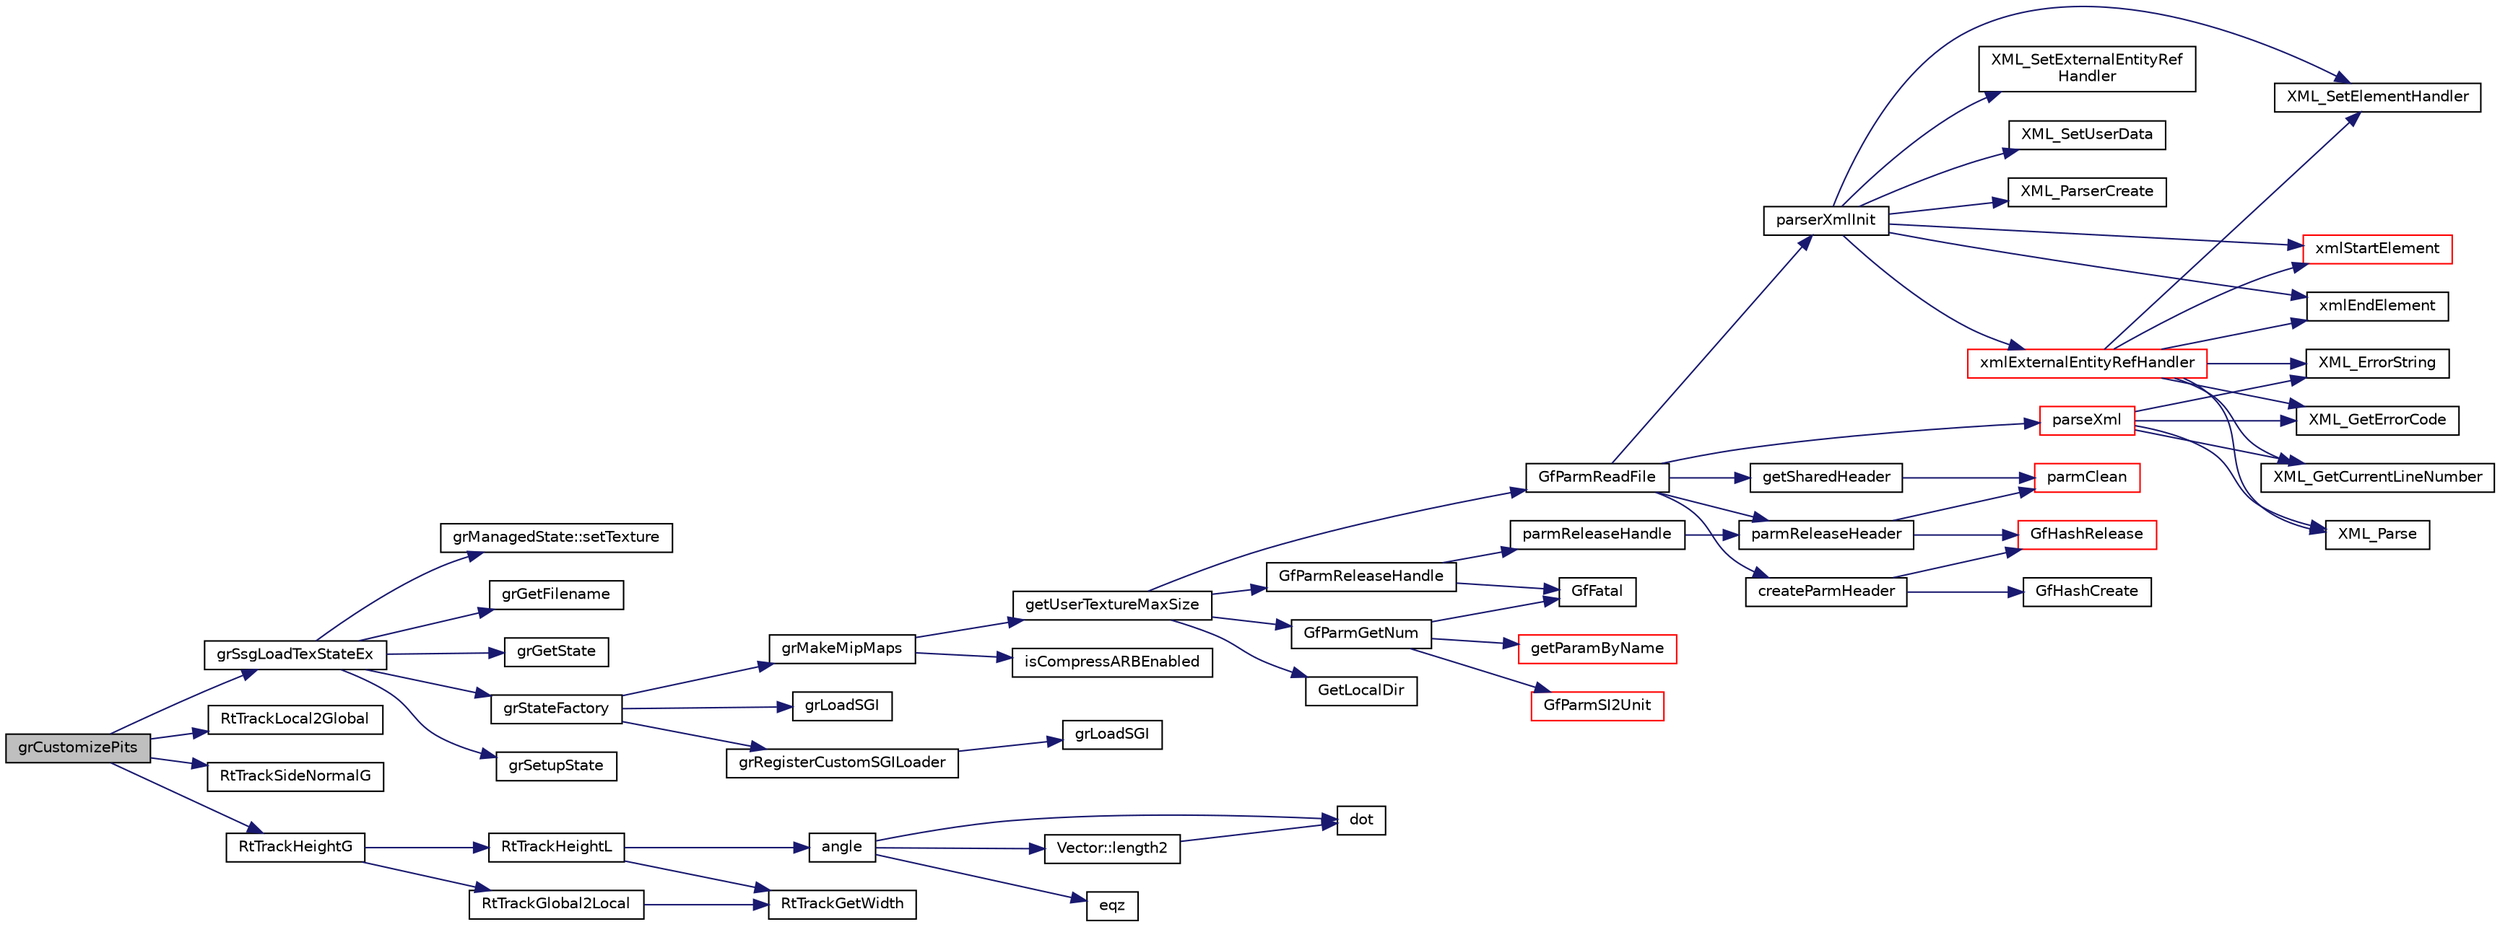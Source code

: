 digraph "grCustomizePits"
{
  edge [fontname="Helvetica",fontsize="10",labelfontname="Helvetica",labelfontsize="10"];
  node [fontname="Helvetica",fontsize="10",shape=record];
  rankdir="LR";
  Node1 [label="grCustomizePits",height=0.2,width=0.4,color="black", fillcolor="grey75", style="filled", fontcolor="black"];
  Node1 -> Node2 [color="midnightblue",fontsize="10",style="solid",fontname="Helvetica"];
  Node2 [label="grSsgLoadTexStateEx",height=0.2,width=0.4,color="black", fillcolor="white", style="filled",URL="$grutil_8cpp.html#a2b70085eccd086c21546539d2e86dcab"];
  Node2 -> Node3 [color="midnightblue",fontsize="10",style="solid",fontname="Helvetica"];
  Node3 [label="grGetFilename",height=0.2,width=0.4,color="black", fillcolor="white", style="filled",URL="$grutil_8cpp.html#a933edc8387a8d3f07a9564c560a09e66"];
  Node2 -> Node4 [color="midnightblue",fontsize="10",style="solid",fontname="Helvetica"];
  Node4 [label="grGetState",height=0.2,width=0.4,color="black", fillcolor="white", style="filled",URL="$grutil_8cpp.html#acfdded621810aabc579262a8ed0faae3"];
  Node2 -> Node5 [color="midnightblue",fontsize="10",style="solid",fontname="Helvetica"];
  Node5 [label="grStateFactory",height=0.2,width=0.4,color="black", fillcolor="white", style="filled",URL="$grtexture_8h.html#a9c5601ad5177d2e8c4833a106404afd3"];
  Node5 -> Node6 [color="midnightblue",fontsize="10",style="solid",fontname="Helvetica"];
  Node6 [label="grMakeMipMaps",height=0.2,width=0.4,color="black", fillcolor="white", style="filled",URL="$grtexture_8h.html#a13ad2b002438dbafa6e83e5048f82bdc"];
  Node6 -> Node7 [color="midnightblue",fontsize="10",style="solid",fontname="Helvetica"];
  Node7 [label="isCompressARBEnabled",height=0.2,width=0.4,color="black", fillcolor="white", style="filled",URL="$glfeatures_8cpp.html#a01adbc3ddd516da49db9d890bc136a2d"];
  Node6 -> Node8 [color="midnightblue",fontsize="10",style="solid",fontname="Helvetica"];
  Node8 [label="getUserTextureMaxSize",height=0.2,width=0.4,color="black", fillcolor="white", style="filled",URL="$glfeatures_8cpp.html#a1754b7860b315a478389454777f351f7"];
  Node8 -> Node9 [color="midnightblue",fontsize="10",style="solid",fontname="Helvetica"];
  Node9 [label="GetLocalDir",height=0.2,width=0.4,color="black", fillcolor="white", style="filled",URL="$tgf_8cpp.html#ae34eae3991aacabaf9c64025449d8c87"];
  Node8 -> Node10 [color="midnightblue",fontsize="10",style="solid",fontname="Helvetica"];
  Node10 [label="GfParmReadFile",height=0.2,width=0.4,color="black", fillcolor="white", style="filled",URL="$group__paramsfile.html#ga86fccfc1b5f8abf4ef6546896abd1e4f",tooltip="Read parameter set from file and return handle to parameter set. "];
  Node10 -> Node11 [color="midnightblue",fontsize="10",style="solid",fontname="Helvetica"];
  Node11 [label="getSharedHeader",height=0.2,width=0.4,color="black", fillcolor="white", style="filled",URL="$group__paramshelper.html#ga5935841c26ba851b585d1b06a06b04f9",tooltip="Helper function for looking up parameter sets in the cache. "];
  Node11 -> Node12 [color="midnightblue",fontsize="10",style="solid",fontname="Helvetica"];
  Node12 [label="parmClean",height=0.2,width=0.4,color="red", fillcolor="white", style="filled",URL="$group__paramshelper.html#gaac5f3f388c857d021c431414dc192346",tooltip="Helper function to release the parameter set content. "];
  Node10 -> Node13 [color="midnightblue",fontsize="10",style="solid",fontname="Helvetica"];
  Node13 [label="createParmHeader",height=0.2,width=0.4,color="black", fillcolor="white", style="filled",URL="$group__paramshelper.html#ga51eeeb22e31263d97660ac17f4523059",tooltip="Helper function to create header for parameter set handle. "];
  Node13 -> Node14 [color="midnightblue",fontsize="10",style="solid",fontname="Helvetica"];
  Node14 [label="GfHashCreate",height=0.2,width=0.4,color="black", fillcolor="white", style="filled",URL="$group__hash.html#ga2f9ae7e2ca54b135a6fed903b26a51c3",tooltip="Create a new hash table. "];
  Node13 -> Node15 [color="midnightblue",fontsize="10",style="solid",fontname="Helvetica"];
  Node15 [label="GfHashRelease",height=0.2,width=0.4,color="red", fillcolor="white", style="filled",URL="$group__hash.html#ga7a1013beb031af3ded1251fb41ba0ae2",tooltip="Release a hash table. "];
  Node10 -> Node16 [color="midnightblue",fontsize="10",style="solid",fontname="Helvetica"];
  Node16 [label="parserXmlInit",height=0.2,width=0.4,color="black", fillcolor="white", style="filled",URL="$group__paramshelper.html#gac858836123c9b216a1ac07054f1c622e",tooltip="Helper function to set up XML parser in parmHandle. "];
  Node16 -> Node17 [color="midnightblue",fontsize="10",style="solid",fontname="Helvetica"];
  Node17 [label="XML_ParserCreate",height=0.2,width=0.4,color="black", fillcolor="white", style="filled",URL="$xmlparse_8h.html#ade0dde4b0e968d0ca6276f44576e13f7"];
  Node16 -> Node18 [color="midnightblue",fontsize="10",style="solid",fontname="Helvetica"];
  Node18 [label="XML_SetElementHandler",height=0.2,width=0.4,color="black", fillcolor="white", style="filled",URL="$xmlparse_8h.html#a8196f30d3a7d9af1d4ef6d19393670ce"];
  Node16 -> Node19 [color="midnightblue",fontsize="10",style="solid",fontname="Helvetica"];
  Node19 [label="xmlStartElement",height=0.2,width=0.4,color="red", fillcolor="white", style="filled",URL="$group__paramshelper.html#ga45d22a41d2ebfe64d6d62222ce1f799c",tooltip="Helper function to process opening XML elements. "];
  Node16 -> Node20 [color="midnightblue",fontsize="10",style="solid",fontname="Helvetica"];
  Node20 [label="xmlEndElement",height=0.2,width=0.4,color="black", fillcolor="white", style="filled",URL="$group__paramshelper.html#ga48f0e93d727aea78b8dadfb8e859c26d",tooltip="Helper function to process closing XML elements. "];
  Node16 -> Node21 [color="midnightblue",fontsize="10",style="solid",fontname="Helvetica"];
  Node21 [label="XML_SetExternalEntityRef\lHandler",height=0.2,width=0.4,color="black", fillcolor="white", style="filled",URL="$xmlparse_8h.html#a4be35852fe0a42e2f46e990a49b12905"];
  Node16 -> Node22 [color="midnightblue",fontsize="10",style="solid",fontname="Helvetica"];
  Node22 [label="xmlExternalEntityRefHandler",height=0.2,width=0.4,color="red", fillcolor="white", style="filled",URL="$group__paramshelper.html#gab2e26dde18900c30b28d2476878ecdc2",tooltip="Helper function to handle external XML entities (XML referencing over multiple files/URI&#39;s). "];
  Node22 -> Node18 [color="midnightblue",fontsize="10",style="solid",fontname="Helvetica"];
  Node22 -> Node19 [color="midnightblue",fontsize="10",style="solid",fontname="Helvetica"];
  Node22 -> Node20 [color="midnightblue",fontsize="10",style="solid",fontname="Helvetica"];
  Node22 -> Node23 [color="midnightblue",fontsize="10",style="solid",fontname="Helvetica"];
  Node23 [label="XML_Parse",height=0.2,width=0.4,color="black", fillcolor="white", style="filled",URL="$xmlparse_8h.html#aa06dad15892c63db00b52076959824ab"];
  Node22 -> Node24 [color="midnightblue",fontsize="10",style="solid",fontname="Helvetica"];
  Node24 [label="XML_ErrorString",height=0.2,width=0.4,color="black", fillcolor="white", style="filled",URL="$xmlparse_8h.html#ad5096213a0c5e65394c9cce5c378edbe"];
  Node22 -> Node25 [color="midnightblue",fontsize="10",style="solid",fontname="Helvetica"];
  Node25 [label="XML_GetErrorCode",height=0.2,width=0.4,color="black", fillcolor="white", style="filled",URL="$xmlparse_8h.html#a52353f6b74112285d2480e5396de1909"];
  Node22 -> Node26 [color="midnightblue",fontsize="10",style="solid",fontname="Helvetica"];
  Node26 [label="XML_GetCurrentLineNumber",height=0.2,width=0.4,color="black", fillcolor="white", style="filled",URL="$xmlparse_8h.html#af83853fd6e66f9e3da11533240c4225f"];
  Node16 -> Node27 [color="midnightblue",fontsize="10",style="solid",fontname="Helvetica"];
  Node27 [label="XML_SetUserData",height=0.2,width=0.4,color="black", fillcolor="white", style="filled",URL="$xmlparse_8h.html#aa5537176d35f3a2a96f9a56886ea1752"];
  Node10 -> Node28 [color="midnightblue",fontsize="10",style="solid",fontname="Helvetica"];
  Node28 [label="parseXml",height=0.2,width=0.4,color="red", fillcolor="white", style="filled",URL="$group__paramshelper.html#gaf8e1884873dd5449e8fedab60c19e46a",tooltip="Helper function to parse one line of XML. "];
  Node28 -> Node23 [color="midnightblue",fontsize="10",style="solid",fontname="Helvetica"];
  Node28 -> Node24 [color="midnightblue",fontsize="10",style="solid",fontname="Helvetica"];
  Node28 -> Node25 [color="midnightblue",fontsize="10",style="solid",fontname="Helvetica"];
  Node28 -> Node26 [color="midnightblue",fontsize="10",style="solid",fontname="Helvetica"];
  Node10 -> Node29 [color="midnightblue",fontsize="10",style="solid",fontname="Helvetica"];
  Node29 [label="parmReleaseHeader",height=0.2,width=0.4,color="black", fillcolor="white", style="filled",URL="$group__paramshelper.html#ga240416a305e2986d5fe269ae7ecc92df",tooltip="Helper function to release the parameter set if the reference counter is 0. "];
  Node29 -> Node12 [color="midnightblue",fontsize="10",style="solid",fontname="Helvetica"];
  Node29 -> Node15 [color="midnightblue",fontsize="10",style="solid",fontname="Helvetica"];
  Node8 -> Node30 [color="midnightblue",fontsize="10",style="solid",fontname="Helvetica"];
  Node30 [label="GfParmGetNum",height=0.2,width=0.4,color="black", fillcolor="white", style="filled",URL="$group__paramsdata.html#ga57d6d6694c94482128c7b7bd6bf0a2e8",tooltip="Get a numerical parameter from the parameter set handle. "];
  Node30 -> Node31 [color="midnightblue",fontsize="10",style="solid",fontname="Helvetica"];
  Node31 [label="GfFatal",height=0.2,width=0.4,color="black", fillcolor="white", style="filled",URL="$tgf_8h.html#a927c58e55400ef72e0e54548b26f973d"];
  Node30 -> Node32 [color="midnightblue",fontsize="10",style="solid",fontname="Helvetica"];
  Node32 [label="getParamByName",height=0.2,width=0.4,color="red", fillcolor="white", style="filled",URL="$group__paramshelper.html#gad76ca407ee6b618e69f80c80aa319d63",tooltip="Helper function to get (or create) a parameter by name. "];
  Node30 -> Node33 [color="midnightblue",fontsize="10",style="solid",fontname="Helvetica"];
  Node33 [label="GfParmSI2Unit",height=0.2,width=0.4,color="red", fillcolor="white", style="filled",URL="$group__paramsdata.html#gab24de0cda7e3f9a5ea42be6dd7592a38",tooltip="Convert a value from SI to given unit. "];
  Node8 -> Node34 [color="midnightblue",fontsize="10",style="solid",fontname="Helvetica"];
  Node34 [label="GfParmReleaseHandle",height=0.2,width=0.4,color="black", fillcolor="white", style="filled",URL="$group__paramsfile.html#ga1a1597d2697db41bcb9fdb64a6569761",tooltip="Release given parameter set handle parmHandle. "];
  Node34 -> Node31 [color="midnightblue",fontsize="10",style="solid",fontname="Helvetica"];
  Node34 -> Node35 [color="midnightblue",fontsize="10",style="solid",fontname="Helvetica"];
  Node35 [label="parmReleaseHandle",height=0.2,width=0.4,color="black", fillcolor="white", style="filled",URL="$group__paramshelper.html#gaed13d1d94abd7055dcd118e91a857cf8",tooltip="Helper function to release the handle and eventually the referenced parameter set (if the reference c..."];
  Node35 -> Node29 [color="midnightblue",fontsize="10",style="solid",fontname="Helvetica"];
  Node5 -> Node36 [color="midnightblue",fontsize="10",style="solid",fontname="Helvetica"];
  Node36 [label="grLoadSGI",height=0.2,width=0.4,color="black", fillcolor="white", style="filled",URL="$grtexture_8h.html#a720337b1b2d53907bef99cd846ac15da"];
  Node5 -> Node37 [color="midnightblue",fontsize="10",style="solid",fontname="Helvetica"];
  Node37 [label="grRegisterCustomSGILoader",height=0.2,width=0.4,color="black", fillcolor="white", style="filled",URL="$grtexture_8h.html#adcd548ba558ece437a449e5b7f44ab49"];
  Node37 -> Node38 [color="midnightblue",fontsize="10",style="solid",fontname="Helvetica"];
  Node38 [label="grLoadSGI",height=0.2,width=0.4,color="black", fillcolor="white", style="filled",URL="$grtexture_8cpp.html#a720337b1b2d53907bef99cd846ac15da"];
  Node2 -> Node39 [color="midnightblue",fontsize="10",style="solid",fontname="Helvetica"];
  Node39 [label="grSetupState",height=0.2,width=0.4,color="black", fillcolor="white", style="filled",URL="$grutil_8cpp.html#ab57f38cf4d3bc16dd5ca46cae4a6b430"];
  Node2 -> Node40 [color="midnightblue",fontsize="10",style="solid",fontname="Helvetica"];
  Node40 [label="grManagedState::setTexture",height=0.2,width=0.4,color="black", fillcolor="white", style="filled",URL="$classgr_managed_state.html#a5d9986a494fba4d582b2cdd65e1083b5"];
  Node1 -> Node41 [color="midnightblue",fontsize="10",style="solid",fontname="Helvetica"];
  Node41 [label="RtTrackLocal2Global",height=0.2,width=0.4,color="black", fillcolor="white", style="filled",URL="$group__tracktools.html#gadb1f8f2704e5e890e93d13e59a27faa5",tooltip="Convert a Local position (segment, toRight, toStart)into a Global one (X, Y) The ToStart position ref..."];
  Node1 -> Node42 [color="midnightblue",fontsize="10",style="solid",fontname="Helvetica"];
  Node42 [label="RtTrackSideNormalG",height=0.2,width=0.4,color="black", fillcolor="white", style="filled",URL="$group__tracktools.html#gadc69cad67efb7260c744318894de99f1",tooltip="Give the normal vector of the border of the track including the sides. "];
  Node1 -> Node43 [color="midnightblue",fontsize="10",style="solid",fontname="Helvetica"];
  Node43 [label="RtTrackHeightG",height=0.2,width=0.4,color="black", fillcolor="white", style="filled",URL="$group__tracktools.html#gab1171b7a412df276af2ec43fdd0164a2",tooltip="Returns the absolute height in meters of the road at the Global position (segment, X, Y) "];
  Node43 -> Node44 [color="midnightblue",fontsize="10",style="solid",fontname="Helvetica"];
  Node44 [label="RtTrackGlobal2Local",height=0.2,width=0.4,color="black", fillcolor="white", style="filled",URL="$group__tracktools.html#ga509849d5ba2f03242f844ee60955912e",tooltip="Convert a Global (segment, X, Y) position into a Local one (segment, toRight, toStart)The segment in ..."];
  Node44 -> Node45 [color="midnightblue",fontsize="10",style="solid",fontname="Helvetica"];
  Node45 [label="RtTrackGetWidth",height=0.2,width=0.4,color="black", fillcolor="white", style="filled",URL="$group__tracktools.html#gaad9f106cbe7a2cca8e5e12976540f256",tooltip="Get the track width at the specified point. "];
  Node43 -> Node46 [color="midnightblue",fontsize="10",style="solid",fontname="Helvetica"];
  Node46 [label="RtTrackHeightL",height=0.2,width=0.4,color="black", fillcolor="white", style="filled",URL="$group__tracktools.html#ga5785af2d8c1b3cfedc38236ba44e99d3",tooltip="Returns the absolute height in meters of the road at the Local position p. "];
  Node46 -> Node45 [color="midnightblue",fontsize="10",style="solid",fontname="Helvetica"];
  Node46 -> Node47 [color="midnightblue",fontsize="10",style="solid",fontname="Helvetica"];
  Node47 [label="angle",height=0.2,width=0.4,color="black", fillcolor="white", style="filled",URL="$_vector_8h.html#a89bfaa91624932a756c037fa383bc0ae"];
  Node47 -> Node48 [color="midnightblue",fontsize="10",style="solid",fontname="Helvetica"];
  Node48 [label="Vector::length2",height=0.2,width=0.4,color="black", fillcolor="white", style="filled",URL="$class_vector.html#a8677c48cf107765986e71cd2f23b1b0f"];
  Node48 -> Node49 [color="midnightblue",fontsize="10",style="solid",fontname="Helvetica"];
  Node49 [label="dot",height=0.2,width=0.4,color="black", fillcolor="white", style="filled",URL="$_vector_8h.html#a4e9a20e9955e34afdb3659d68f6935c8"];
  Node47 -> Node50 [color="midnightblue",fontsize="10",style="solid",fontname="Helvetica"];
  Node50 [label="eqz",height=0.2,width=0.4,color="black", fillcolor="white", style="filled",URL="$_basic_8h.html#a665ec20bb54e4ac38c9068f7d18893d2"];
  Node47 -> Node49 [color="midnightblue",fontsize="10",style="solid",fontname="Helvetica"];
}
